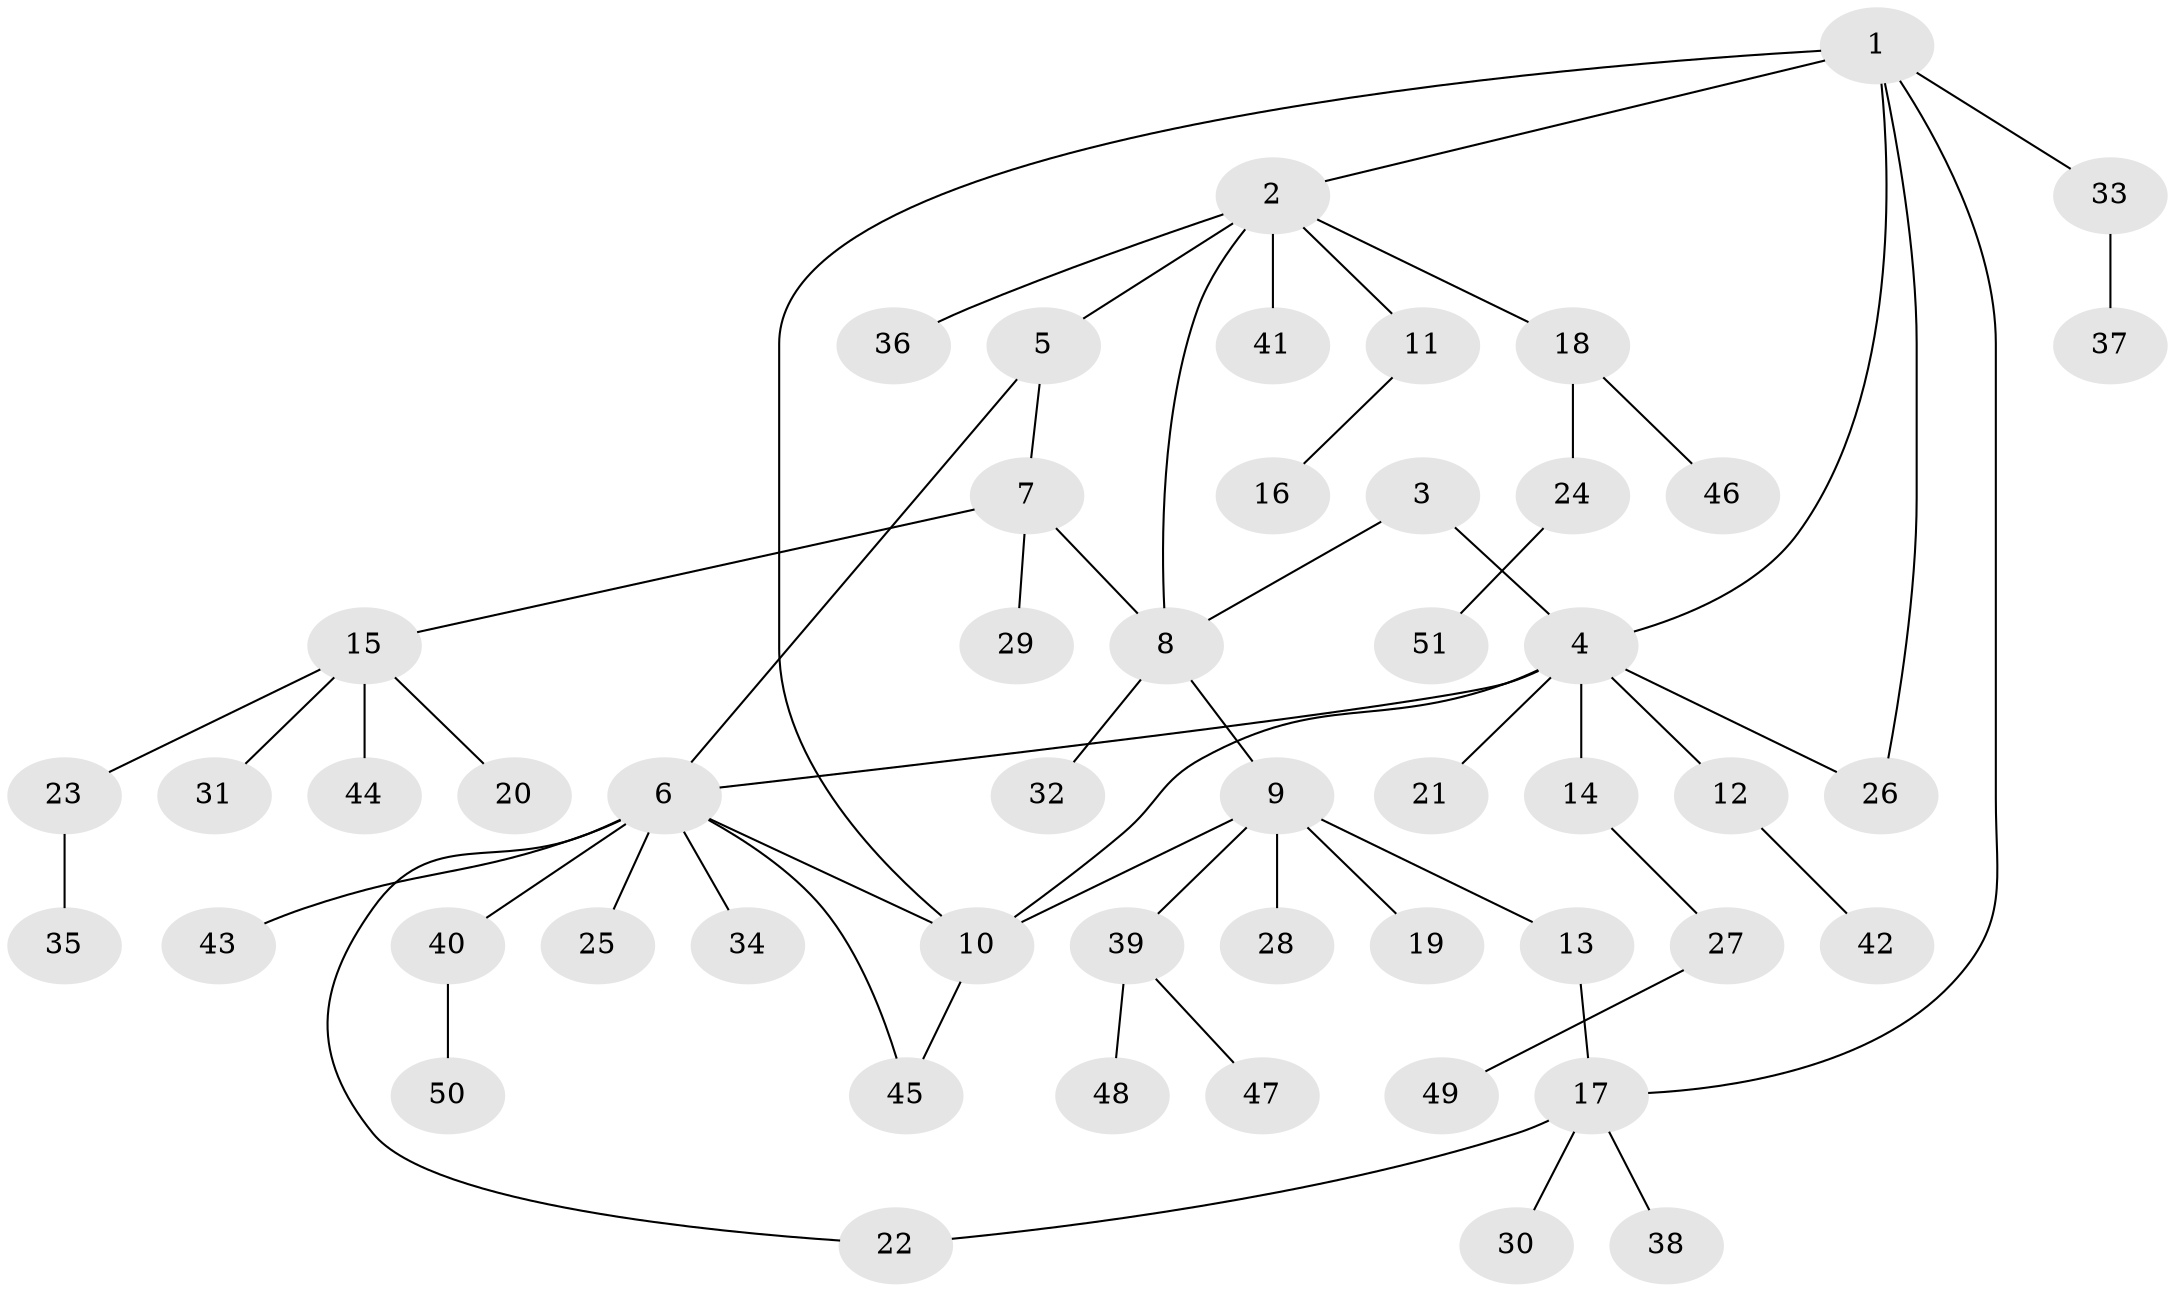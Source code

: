 // Generated by graph-tools (version 1.1) at 2025/11/02/27/25 16:11:34]
// undirected, 51 vertices, 60 edges
graph export_dot {
graph [start="1"]
  node [color=gray90,style=filled];
  1;
  2;
  3;
  4;
  5;
  6;
  7;
  8;
  9;
  10;
  11;
  12;
  13;
  14;
  15;
  16;
  17;
  18;
  19;
  20;
  21;
  22;
  23;
  24;
  25;
  26;
  27;
  28;
  29;
  30;
  31;
  32;
  33;
  34;
  35;
  36;
  37;
  38;
  39;
  40;
  41;
  42;
  43;
  44;
  45;
  46;
  47;
  48;
  49;
  50;
  51;
  1 -- 2;
  1 -- 4;
  1 -- 10;
  1 -- 17;
  1 -- 26;
  1 -- 33;
  2 -- 5;
  2 -- 8;
  2 -- 11;
  2 -- 18;
  2 -- 36;
  2 -- 41;
  3 -- 4;
  3 -- 8;
  4 -- 6;
  4 -- 10;
  4 -- 12;
  4 -- 14;
  4 -- 21;
  4 -- 26;
  5 -- 6;
  5 -- 7;
  6 -- 10;
  6 -- 22;
  6 -- 25;
  6 -- 34;
  6 -- 40;
  6 -- 43;
  6 -- 45;
  7 -- 8;
  7 -- 15;
  7 -- 29;
  8 -- 9;
  8 -- 32;
  9 -- 10;
  9 -- 13;
  9 -- 19;
  9 -- 28;
  9 -- 39;
  10 -- 45;
  11 -- 16;
  12 -- 42;
  13 -- 17;
  14 -- 27;
  15 -- 20;
  15 -- 23;
  15 -- 31;
  15 -- 44;
  17 -- 22;
  17 -- 30;
  17 -- 38;
  18 -- 24;
  18 -- 46;
  23 -- 35;
  24 -- 51;
  27 -- 49;
  33 -- 37;
  39 -- 47;
  39 -- 48;
  40 -- 50;
}

